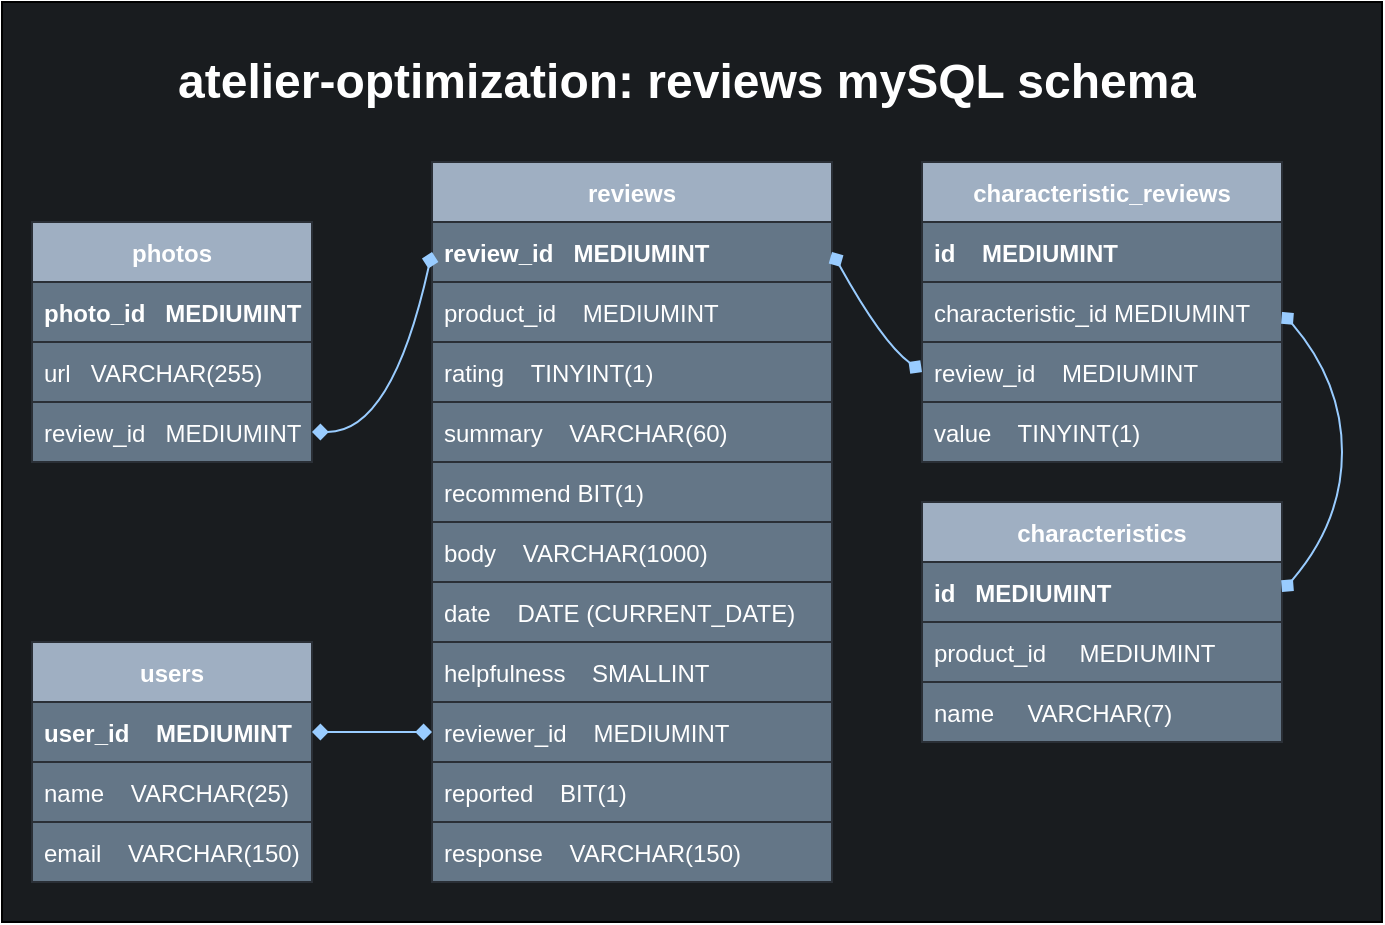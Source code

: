 <mxfile>
    <diagram id="_EJG4oYxqdX2drHbQtYK" name="Page-1">
        <mxGraphModel dx="771" dy="532" grid="1" gridSize="10" guides="1" tooltips="1" connect="1" arrows="1" fold="1" page="1" pageScale="1" pageWidth="850" pageHeight="1100" math="0" shadow="0">
            <root>
                <mxCell id="0"/>
                <mxCell id="1" parent="0"/>
                <mxCell id="55" value="" style="rounded=0;whiteSpace=wrap;html=1;strokeColor=#000000;fillColor=#191C1F;" parent="1" vertex="1">
                    <mxGeometry x="80" y="90" width="690" height="460" as="geometry"/>
                </mxCell>
                <mxCell id="2" value="photos" style="swimlane;fontStyle=1;childLayout=stackLayout;horizontal=1;startSize=30;horizontalStack=0;resizeParent=1;resizeParentMax=0;resizeLast=0;collapsible=1;marginBottom=0;fillColor=#9FAFC2;strokeColor=#2A2F36;fontColor=#ffffff;" parent="1" vertex="1">
                    <mxGeometry x="95" y="200" width="140" height="120" as="geometry">
                        <mxRectangle x="95" y="200" width="70" height="30" as="alternateBounds"/>
                    </mxGeometry>
                </mxCell>
                <mxCell id="3" value="photo_id   MEDIUMINT" style="text;align=left;verticalAlign=middle;spacingLeft=4;spacingRight=4;overflow=hidden;points=[[0,0.5],[1,0.5]];portConstraint=eastwest;rotatable=0;fontStyle=1;fillColor=#647687;strokeColor=#2A2F36;fontColor=#ffffff;" parent="2" vertex="1">
                    <mxGeometry y="30" width="140" height="30" as="geometry"/>
                </mxCell>
                <mxCell id="4" value="url   VARCHAR(255)" style="text;align=left;verticalAlign=middle;spacingLeft=4;spacingRight=4;overflow=hidden;points=[[0,0.5],[1,0.5]];portConstraint=eastwest;rotatable=0;fillColor=#647687;strokeColor=#2A2F36;fontColor=#ffffff;" parent="2" vertex="1">
                    <mxGeometry y="60" width="140" height="30" as="geometry"/>
                </mxCell>
                <mxCell id="5" value="review_id   MEDIUMINT" style="text;align=left;verticalAlign=middle;spacingLeft=4;spacingRight=4;overflow=hidden;points=[[0,0.5],[1,0.5]];portConstraint=eastwest;rotatable=0;fillColor=#647687;strokeColor=#2A2F36;fontColor=#ffffff;" parent="2" vertex="1">
                    <mxGeometry y="90" width="140" height="30" as="geometry"/>
                </mxCell>
                <mxCell id="7" value="reviews" style="swimlane;fontStyle=1;childLayout=stackLayout;horizontal=1;startSize=30;horizontalStack=0;resizeParent=1;resizeParentMax=0;resizeLast=0;collapsible=1;marginBottom=0;fillColor=#9FAFC2;strokeColor=#2A2F36;fontColor=#ffffff;" parent="1" vertex="1">
                    <mxGeometry x="295" y="170" width="200" height="360" as="geometry"/>
                </mxCell>
                <mxCell id="8" value="review_id   MEDIUMINT" style="text;align=left;verticalAlign=middle;spacingLeft=4;spacingRight=4;overflow=hidden;points=[[0,0.5],[1,0.5]];portConstraint=eastwest;rotatable=0;fontStyle=1;fillColor=#647687;strokeColor=#2A2F36;fontColor=#ffffff;" parent="7" vertex="1">
                    <mxGeometry y="30" width="200" height="30" as="geometry"/>
                </mxCell>
                <mxCell id="9" value="product_id    MEDIUMINT" style="text;align=left;verticalAlign=middle;spacingLeft=4;spacingRight=4;overflow=hidden;points=[[0,0.5],[1,0.5]];portConstraint=eastwest;rotatable=0;fillColor=#647687;strokeColor=#2A2F36;fontColor=#ffffff;" parent="7" vertex="1">
                    <mxGeometry y="60" width="200" height="30" as="geometry"/>
                </mxCell>
                <mxCell id="10" value="rating    TINYINT(1)" style="text;align=left;verticalAlign=middle;spacingLeft=4;spacingRight=4;overflow=hidden;points=[[0,0.5],[1,0.5]];portConstraint=eastwest;rotatable=0;fillColor=#647687;strokeColor=#2A2F36;fontColor=#ffffff;" parent="7" vertex="1">
                    <mxGeometry y="90" width="200" height="30" as="geometry"/>
                </mxCell>
                <mxCell id="11" value="summary    VARCHAR(60)" style="text;align=left;verticalAlign=middle;spacingLeft=4;spacingRight=4;overflow=hidden;points=[[0,0.5],[1,0.5]];portConstraint=eastwest;rotatable=0;fillColor=#647687;strokeColor=#2A2F36;fontColor=#ffffff;" parent="7" vertex="1">
                    <mxGeometry y="120" width="200" height="30" as="geometry"/>
                </mxCell>
                <mxCell id="13" value="recommend BIT(1)" style="text;align=left;verticalAlign=middle;spacingLeft=4;spacingRight=4;overflow=hidden;points=[[0,0.5],[1,0.5]];portConstraint=eastwest;rotatable=0;fillColor=#647687;strokeColor=#2A2F36;fontColor=#ffffff;" parent="7" vertex="1">
                    <mxGeometry y="150" width="200" height="30" as="geometry"/>
                </mxCell>
                <mxCell id="14" value="body    VARCHAR(1000)" style="text;align=left;verticalAlign=middle;spacingLeft=4;spacingRight=4;overflow=hidden;points=[[0,0.5],[1,0.5]];portConstraint=eastwest;rotatable=0;fillColor=#647687;strokeColor=#2A2F36;fontColor=#ffffff;" parent="7" vertex="1">
                    <mxGeometry y="180" width="200" height="30" as="geometry"/>
                </mxCell>
                <mxCell id="15" value="date    DATE (CURRENT_DATE)" style="text;align=left;verticalAlign=middle;spacingLeft=4;spacingRight=4;overflow=hidden;points=[[0,0.5],[1,0.5]];portConstraint=eastwest;rotatable=0;fillColor=#647687;strokeColor=#2A2F36;fontColor=#ffffff;" parent="7" vertex="1">
                    <mxGeometry y="210" width="200" height="30" as="geometry"/>
                </mxCell>
                <mxCell id="16" value="helpfulness    SMALLINT" style="text;align=left;verticalAlign=middle;spacingLeft=4;spacingRight=4;overflow=hidden;points=[[0,0.5],[1,0.5]];portConstraint=eastwest;rotatable=0;fillColor=#647687;strokeColor=#2A2F36;fontColor=#ffffff;" parent="7" vertex="1">
                    <mxGeometry y="240" width="200" height="30" as="geometry"/>
                </mxCell>
                <mxCell id="17" value="reviewer_id    MEDIUMINT" style="text;align=left;verticalAlign=middle;spacingLeft=4;spacingRight=4;overflow=hidden;points=[[0,0.5],[1,0.5]];portConstraint=eastwest;rotatable=0;fillColor=#647687;strokeColor=#2A2F36;fontColor=#ffffff;" parent="7" vertex="1">
                    <mxGeometry y="270" width="200" height="30" as="geometry"/>
                </mxCell>
                <mxCell id="18" value="reported    BIT(1)" style="text;align=left;verticalAlign=middle;spacingLeft=4;spacingRight=4;overflow=hidden;points=[[0,0.5],[1,0.5]];portConstraint=eastwest;rotatable=0;fillColor=#647687;strokeColor=#2A2F36;fontColor=#ffffff;" parent="7" vertex="1">
                    <mxGeometry y="300" width="200" height="30" as="geometry"/>
                </mxCell>
                <mxCell id="59" value="response    VARCHAR(150)" style="text;align=left;verticalAlign=middle;spacingLeft=4;spacingRight=4;overflow=hidden;points=[[0,0.5],[1,0.5]];portConstraint=eastwest;rotatable=0;fillColor=#647687;strokeColor=#2A2F36;fontColor=#ffffff;" parent="7" vertex="1">
                    <mxGeometry y="330" width="200" height="30" as="geometry"/>
                </mxCell>
                <mxCell id="19" value="users" style="swimlane;fontStyle=1;childLayout=stackLayout;horizontal=1;startSize=30;horizontalStack=0;resizeParent=1;resizeParentMax=0;resizeLast=0;collapsible=1;marginBottom=0;fillColor=#9FAFC2;strokeColor=#2A2F36;fontColor=#ffffff;" parent="1" vertex="1">
                    <mxGeometry x="95" y="410" width="140" height="120" as="geometry"/>
                </mxCell>
                <mxCell id="20" value="user_id    MEDIUMINT" style="text;align=left;verticalAlign=middle;spacingLeft=4;spacingRight=4;overflow=hidden;points=[[0,0.5],[1,0.5]];portConstraint=eastwest;rotatable=0;fontStyle=1;fillColor=#647687;strokeColor=#2A2F36;fontColor=#ffffff;" parent="19" vertex="1">
                    <mxGeometry y="30" width="140" height="30" as="geometry"/>
                </mxCell>
                <mxCell id="21" value="name    VARCHAR(25)" style="text;align=left;verticalAlign=middle;spacingLeft=4;spacingRight=4;overflow=hidden;points=[[0,0.5],[1,0.5]];portConstraint=eastwest;rotatable=0;fillColor=#647687;strokeColor=#2A2F36;fontColor=#ffffff;" parent="19" vertex="1">
                    <mxGeometry y="60" width="140" height="30" as="geometry"/>
                </mxCell>
                <mxCell id="22" value="email    VARCHAR(150)" style="text;align=left;verticalAlign=middle;spacingLeft=4;spacingRight=4;overflow=hidden;points=[[0,0.5],[1,0.5]];portConstraint=eastwest;rotatable=0;fillColor=#647687;strokeColor=#2A2F36;fontColor=#ffffff;" parent="19" vertex="1">
                    <mxGeometry y="90" width="140" height="30" as="geometry"/>
                </mxCell>
                <mxCell id="23" value="" style="edgeStyle=none;html=1;entryX=0;entryY=0.5;entryDx=0;entryDy=0;exitX=1;exitY=0.5;exitDx=0;exitDy=0;curved=1;endArrow=diamond;endFill=1;startArrow=diamond;startFill=1;fillColor=#dae8fc;strokeColor=#99CCFF;" parent="1" source="5" target="8" edge="1">
                    <mxGeometry relative="1" as="geometry">
                        <Array as="points">
                            <mxPoint x="275" y="305"/>
                        </Array>
                    </mxGeometry>
                </mxCell>
                <mxCell id="24" value="" style="edgeStyle=none;curved=1;html=1;startArrow=diamond;startFill=1;endArrow=diamond;endFill=1;exitX=1;exitY=0.5;exitDx=0;exitDy=0;entryX=0;entryY=0.5;entryDx=0;entryDy=0;fillColor=#dae8fc;strokeColor=#99CCFF;" parent="1" source="20" target="17" edge="1">
                    <mxGeometry relative="1" as="geometry"/>
                </mxCell>
                <mxCell id="25" value="characteristics" style="swimlane;fontStyle=1;childLayout=stackLayout;horizontal=1;startSize=30;horizontalStack=0;resizeParent=1;resizeParentMax=0;resizeLast=0;collapsible=1;marginBottom=0;fillColor=#9FAFC2;strokeColor=#2A2F36;fontColor=#ffffff;" parent="1" vertex="1">
                    <mxGeometry x="540" y="340" width="180" height="120" as="geometry"/>
                </mxCell>
                <mxCell id="27" value="id   MEDIUMINT" style="text;align=left;verticalAlign=middle;spacingLeft=4;spacingRight=4;overflow=hidden;points=[[0,0.5],[1,0.5]];portConstraint=eastwest;rotatable=0;fontStyle=1;fillColor=#647687;strokeColor=#2A2F36;fontColor=#ffffff;" parent="25" vertex="1">
                    <mxGeometry y="30" width="180" height="30" as="geometry"/>
                </mxCell>
                <mxCell id="73" value="product_id     MEDIUMINT" style="text;align=left;verticalAlign=middle;spacingLeft=4;spacingRight=4;overflow=hidden;points=[[0,0.5],[1,0.5]];portConstraint=eastwest;rotatable=0;fontStyle=0;fillColor=#647687;strokeColor=#2A2F36;fontColor=#ffffff;" parent="25" vertex="1">
                    <mxGeometry y="60" width="180" height="30" as="geometry"/>
                </mxCell>
                <mxCell id="35" value="name     VARCHAR(7)" style="text;align=left;verticalAlign=middle;spacingLeft=4;spacingRight=4;overflow=hidden;points=[[0,0.5],[1,0.5]];portConstraint=eastwest;rotatable=0;fillColor=#647687;strokeColor=#2A2F36;fontColor=#ffffff;" parent="25" vertex="1">
                    <mxGeometry y="90" width="180" height="30" as="geometry"/>
                </mxCell>
                <mxCell id="44" value="characteristic_reviews" style="swimlane;fontStyle=1;childLayout=stackLayout;horizontal=1;startSize=30;horizontalStack=0;resizeParent=1;resizeParentMax=0;resizeLast=0;collapsible=1;marginBottom=0;fillColor=#9FAFC2;strokeColor=#2A2F36;fontColor=#ffffff;" parent="1" vertex="1">
                    <mxGeometry x="540" y="170" width="180" height="150" as="geometry"/>
                </mxCell>
                <mxCell id="45" value="id    MEDIUMINT    " style="text;align=left;verticalAlign=middle;spacingLeft=4;spacingRight=4;overflow=hidden;points=[[0,0.5],[1,0.5]];portConstraint=eastwest;rotatable=0;fontStyle=1;fillColor=#647687;strokeColor=#2A2F36;fontColor=#ffffff;" parent="44" vertex="1">
                    <mxGeometry y="30" width="180" height="30" as="geometry"/>
                </mxCell>
                <mxCell id="46" value="characteristic_id MEDIUMINT   " style="text;align=left;verticalAlign=middle;spacingLeft=4;spacingRight=4;overflow=hidden;points=[[0,0.5],[1,0.5]];portConstraint=eastwest;rotatable=0;fillColor=#647687;strokeColor=#2A2F36;fontColor=#ffffff;" parent="44" vertex="1">
                    <mxGeometry y="60" width="180" height="30" as="geometry"/>
                </mxCell>
                <mxCell id="47" value="review_id    MEDIUMINT" style="text;align=left;verticalAlign=middle;spacingLeft=4;spacingRight=4;overflow=hidden;points=[[0,0.5],[1,0.5]];portConstraint=eastwest;rotatable=0;fillColor=#647687;strokeColor=#2A2F36;fontColor=#ffffff;" parent="44" vertex="1">
                    <mxGeometry y="90" width="180" height="30" as="geometry"/>
                </mxCell>
                <mxCell id="53" value="value    TINYINT(1)" style="text;align=left;verticalAlign=middle;spacingLeft=4;spacingRight=4;overflow=hidden;points=[[0,0.5],[1,0.5]];portConstraint=eastwest;rotatable=0;fillColor=#647687;strokeColor=#2A2F36;fontColor=#ffffff;" parent="44" vertex="1">
                    <mxGeometry y="120" width="180" height="30" as="geometry"/>
                </mxCell>
                <mxCell id="56" value="&lt;h1&gt;atelier-optimization: reviews mySQL schema&lt;/h1&gt;&lt;p&gt;&lt;br&gt;&lt;/p&gt;" style="text;html=1;strokeColor=none;fillColor=none;spacing=5;spacingTop=-20;whiteSpace=wrap;overflow=hidden;rounded=0;fontColor=#FFFFFF;" parent="1" vertex="1">
                    <mxGeometry x="162.5" y="110" width="555" height="50" as="geometry"/>
                </mxCell>
                <mxCell id="60" value="" style="endArrow=diamond;startArrow=diamond;html=1;exitX=1;exitY=0.5;exitDx=0;exitDy=0;startFill=1;endFill=1;strokeColor=#99CCFF;entryX=0;entryY=0.5;entryDx=0;entryDy=0;curved=1;" parent="1" source="8" target="47" edge="1">
                    <mxGeometry width="50" height="50" relative="1" as="geometry">
                        <mxPoint x="510" y="350" as="sourcePoint"/>
                        <mxPoint x="560" y="300" as="targetPoint"/>
                        <Array as="points">
                            <mxPoint x="520" y="260"/>
                        </Array>
                    </mxGeometry>
                </mxCell>
                <mxCell id="65" value="" style="endArrow=diamond;startArrow=diamond;html=1;strokeColor=#99CCFF;entryX=1;entryY=0.5;entryDx=0;entryDy=0;exitX=1;exitY=0.5;exitDx=0;exitDy=0;startFill=1;endFill=1;curved=1;" parent="1" source="27" target="46" edge="1">
                    <mxGeometry width="50" height="50" relative="1" as="geometry">
                        <mxPoint x="510" y="350" as="sourcePoint"/>
                        <mxPoint x="560" y="300" as="targetPoint"/>
                        <Array as="points">
                            <mxPoint x="750" y="350"/>
                            <mxPoint x="750" y="280"/>
                        </Array>
                    </mxGeometry>
                </mxCell>
            </root>
        </mxGraphModel>
    </diagram>
</mxfile>